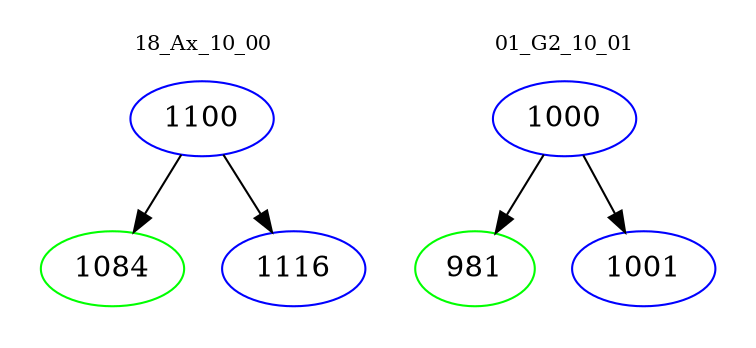 digraph{
subgraph cluster_0 {
color = white
label = "18_Ax_10_00";
fontsize=10;
T0_1100 [label="1100", color="blue"]
T0_1100 -> T0_1084 [color="black"]
T0_1084 [label="1084", color="green"]
T0_1100 -> T0_1116 [color="black"]
T0_1116 [label="1116", color="blue"]
}
subgraph cluster_1 {
color = white
label = "01_G2_10_01";
fontsize=10;
T1_1000 [label="1000", color="blue"]
T1_1000 -> T1_981 [color="black"]
T1_981 [label="981", color="green"]
T1_1000 -> T1_1001 [color="black"]
T1_1001 [label="1001", color="blue"]
}
}
